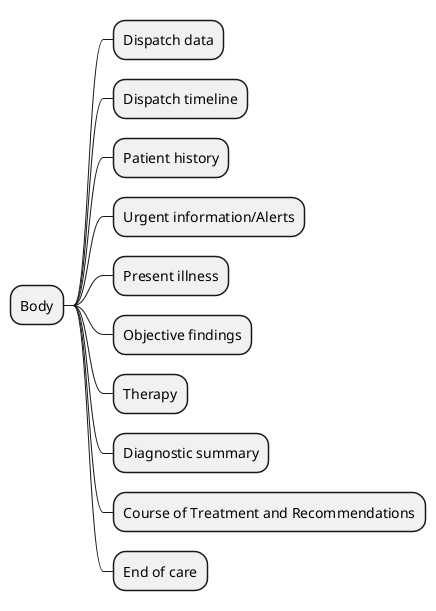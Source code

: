 @startmindmap
* Body
** Dispatch data
** Dispatch timeline
** Patient history
** Urgent information/Alerts
** Present illness
** Objective findings
** Therapy
** Diagnostic summary
** Course of Treatment and Recommendations
** End of care
@endmindmap
